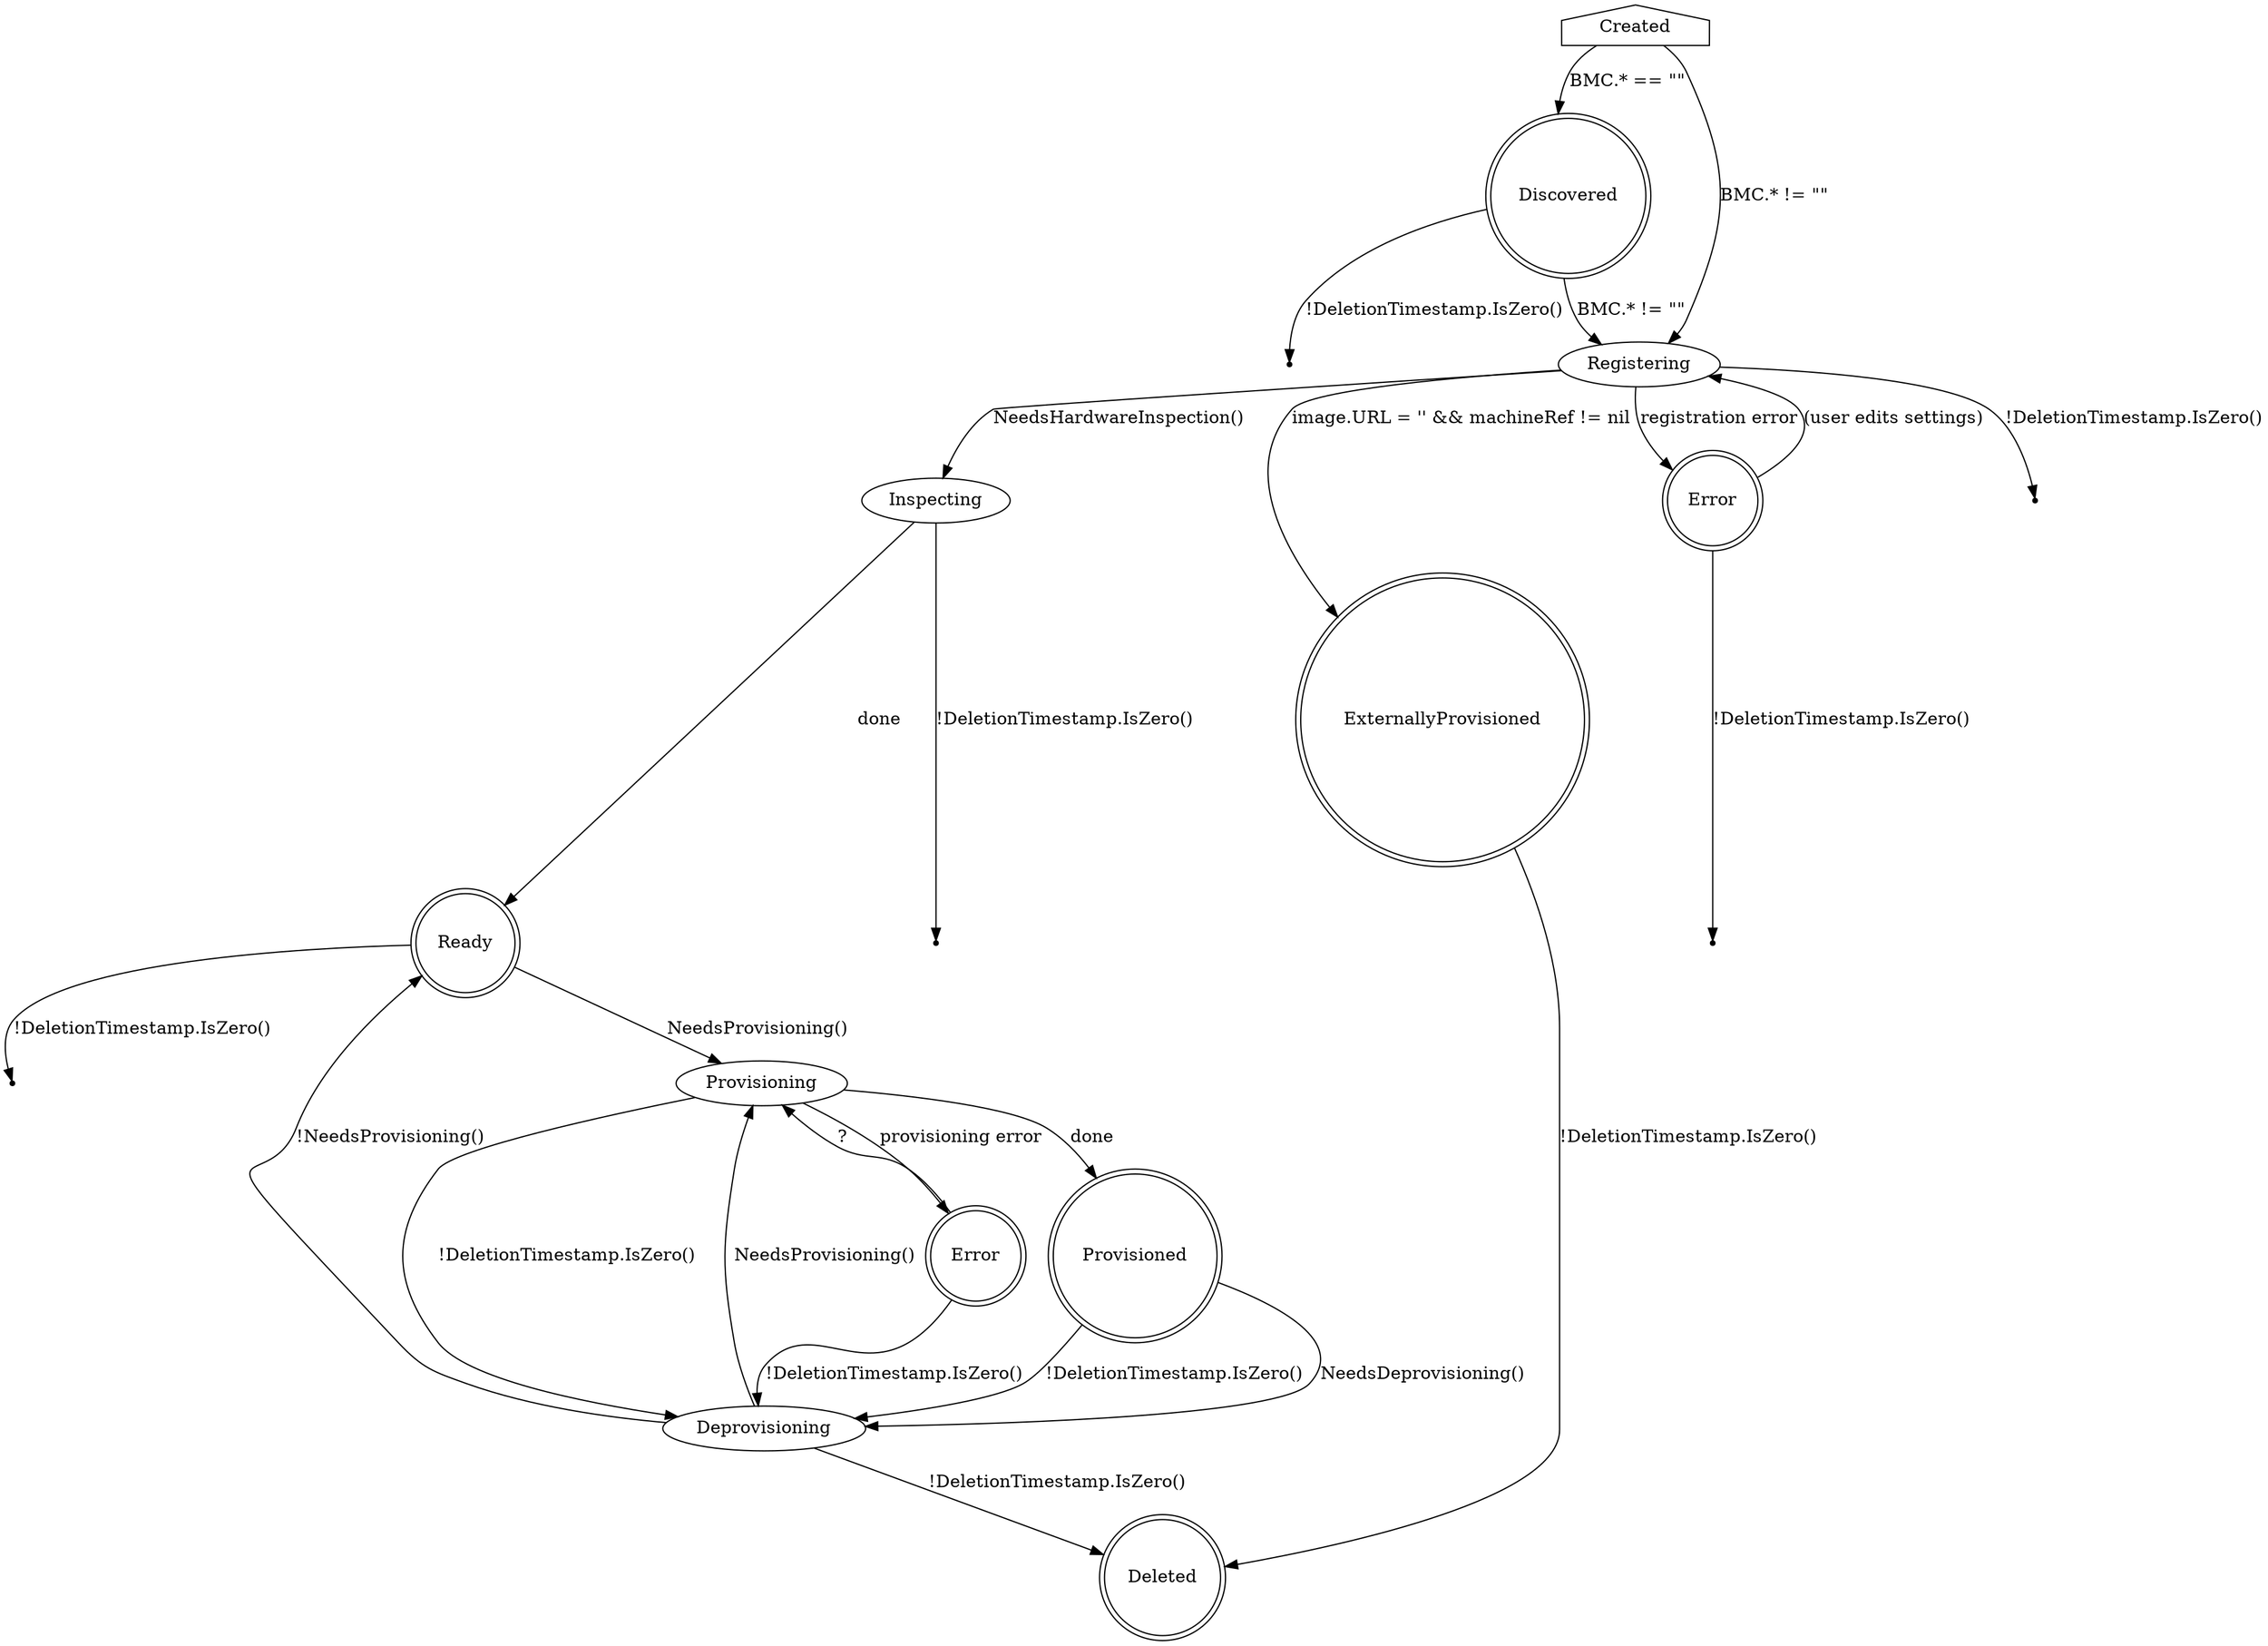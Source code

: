digraph BaremetalHost {
    Created [shape=house]
    Created -> Discovered [label="BMC.* == \"\""]
    Created -> Registering [label="BMC.* != \"\""]

    Discovered [shape=doublecircle]
    Discovered -> Registering [label="BMC.* != \"\""]
    Discovered -> Deleted1 [label="!DeletionTimestamp.IsZero()"]

    Deleted1 [shape=point]

    Registering -> Inspecting [label="NeedsHardwareInspection()"]
    Registering -> ExternallyProvisioned [label="image.URL = '' && machineRef != nil"]
    Registering -> RegistrationError [shape=doublecircle label="registration error"]
    Registering -> Deleted2 [label="!DeletionTimestamp.IsZero()"]

    Deleted2 [shape=point]

    Inspecting -> Ready [label="done"]
    Inspecting -> Deleted3 [label="!DeletionTimestamp.IsZero()"]

    Deleted3 [shape=point]

    RegistrationError [shape=doublecircle label="Error"]
    RegistrationError -> Registering [label="(user edits settings)"]
    RegistrationError -> Deleted4 [label="!DeletionTimestamp.IsZero()"]

    Deleted4 [shape=point]

    Ready [shape=doublecircle]
    Ready -> Provisioning [label="NeedsProvisioning()"]
    Ready -> Deleted5 [label="!DeletionTimestamp.IsZero()"]

    Deleted5 [shape=point]

    Provisioning -> Provisioned [label=done]
    Provisioning -> ProvisioningError [label="provisioning error"]
    Provisioning -> Deprovisioning [label="!DeletionTimestamp.IsZero()"]

    ProvisioningError [shape=doublecircle label="Error"]
    ProvisioningError -> Provisioning [label="?"]
    ProvisioningError -> Deprovisioning [label="!DeletionTimestamp.IsZero()"]

    Provisioned [shape=doublecircle]
    Provisioned -> Deprovisioning [label="NeedsDeprovisioning()"]
    Provisioned -> Deprovisioning [label="!DeletionTimestamp.IsZero()"]

    ExternallyProvisioned [shape=doublecircle]
    ExternallyProvisioned -> Deleted [label="!DeletionTimestamp.IsZero()"]

    Deprovisioning -> Provisioning [label="NeedsProvisioning()"]
    Deprovisioning -> Ready [label="!NeedsProvisioning()"]
    Deprovisioning -> Deleted [label="!DeletionTimestamp.IsZero()"]

    Deleted [shape=doublecircle]
}
